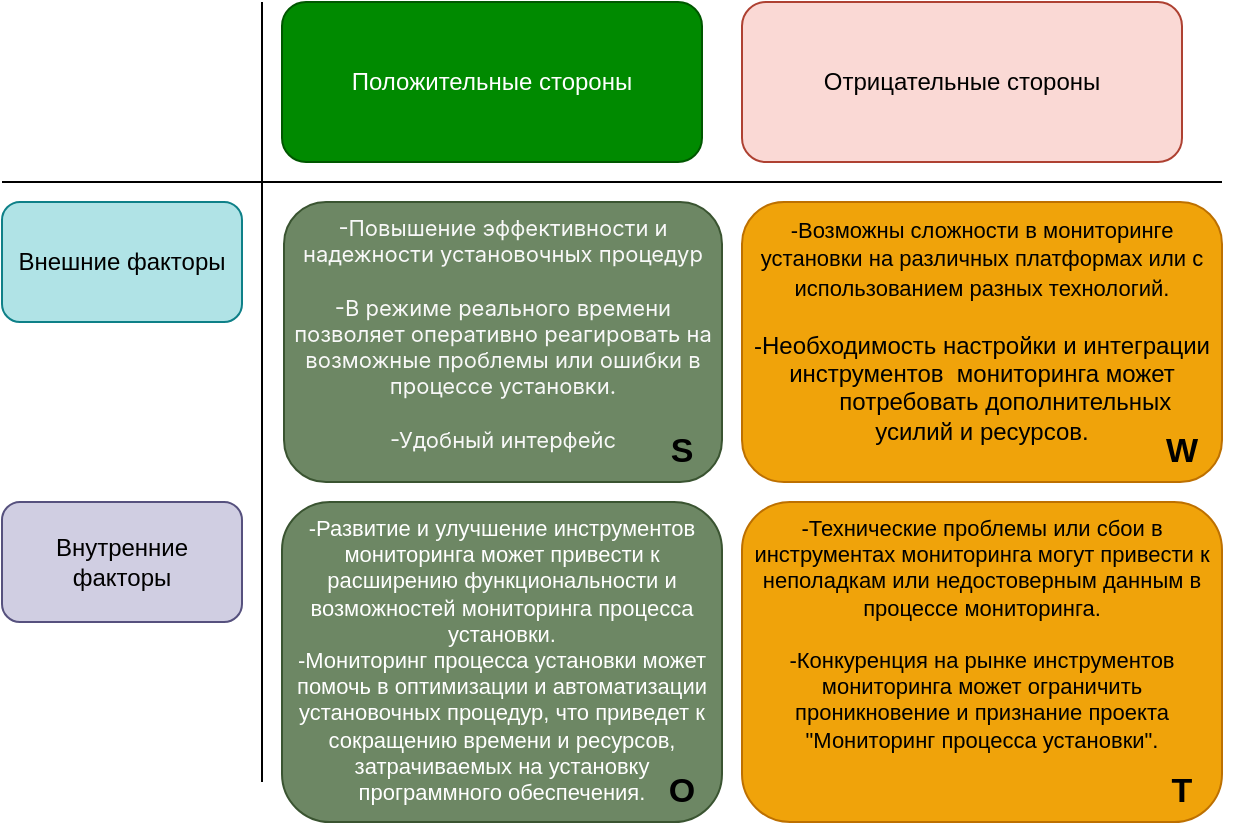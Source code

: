 <mxfile version="22.0.7" type="github">
  <diagram name="Страница — 1" id="fSWy1ijENZ-bCtmKOP5C">
    <mxGraphModel dx="763" dy="401" grid="1" gridSize="10" guides="1" tooltips="1" connect="1" arrows="1" fold="1" page="1" pageScale="1" pageWidth="827" pageHeight="1169" math="0" shadow="0">
      <root>
        <mxCell id="0" />
        <mxCell id="1" parent="0" />
        <mxCell id="7bCH_6VPNtAceHTh1374-1" value="Положительные стороны" style="rounded=1;whiteSpace=wrap;html=1;fillColor=#008a00;fontColor=#ffffff;strokeColor=#005700;" vertex="1" parent="1">
          <mxGeometry x="360" y="210" width="210" height="80" as="geometry" />
        </mxCell>
        <mxCell id="7bCH_6VPNtAceHTh1374-2" value="Внутренние факторы" style="rounded=1;whiteSpace=wrap;html=1;fillColor=#d0cee2;strokeColor=#56517e;" vertex="1" parent="1">
          <mxGeometry x="220" y="460" width="120" height="60" as="geometry" />
        </mxCell>
        <mxCell id="7bCH_6VPNtAceHTh1374-3" value="Внешние факторы" style="rounded=1;whiteSpace=wrap;html=1;fillColor=#b0e3e6;strokeColor=#0e8088;" vertex="1" parent="1">
          <mxGeometry x="220" y="310" width="120" height="60" as="geometry" />
        </mxCell>
        <mxCell id="7bCH_6VPNtAceHTh1374-4" value="Отрицательные стороны" style="rounded=1;whiteSpace=wrap;html=1;fillColor=#fad9d5;strokeColor=#ae4132;" vertex="1" parent="1">
          <mxGeometry x="590" y="210" width="220" height="80" as="geometry" />
        </mxCell>
        <mxCell id="7bCH_6VPNtAceHTh1374-5" value="&lt;span style=&quot;color: rgb(248, 248, 248); font-family: Inter, -apple-system, &amp;quot;system-ui&amp;quot;, &amp;quot;Segoe UI&amp;quot;, Roboto, Helvetica, Arial, sans-serif, &amp;quot;Apple Color Emoji&amp;quot;, &amp;quot;Segoe UI Emoji&amp;quot;, &amp;quot;Segoe UI Symbol&amp;quot;; font-size: 11px; font-style: normal; font-variant-ligatures: normal; font-variant-caps: normal; font-weight: 400; letter-spacing: normal; orphans: 2; text-align: left; text-indent: 0px; text-transform: none; widows: 2; word-spacing: 0px; -webkit-text-stroke-width: 0px; text-decoration-thickness: initial; text-decoration-style: initial; text-decoration-color: initial; float: none; display: inline !important;&quot;&gt;-Повышение эффективности и надежности установочных процедур&lt;br&gt;&lt;br&gt;-В режиме реального времени позволяет оперативно реагировать на возможные проблемы или ошибки в процессе установки.&lt;br&gt;&lt;br&gt;-Удобный интерфейс&lt;br&gt;&lt;/span&gt;" style="rounded=1;whiteSpace=wrap;html=1;fontSize=11;verticalAlign=top;fillColor=#6d8764;strokeColor=#3A5431;fontColor=#ffffff;" vertex="1" parent="1">
          <mxGeometry x="361" y="310" width="219" height="140" as="geometry" />
        </mxCell>
        <mxCell id="7bCH_6VPNtAceHTh1374-6" value="-Развитие и улучшение инструментов мониторинга может привести к расширению функциональности и возможностей мониторинга процесса установки.&lt;br&gt;-Мониторинг процесса установки может помочь в оптимизации и автоматизации установочных процедур, что приведет к сокращению времени и ресурсов, затрачиваемых на установку программного обеспечения.&lt;br&gt;&lt;br&gt;" style="rounded=1;whiteSpace=wrap;html=1;fillColor=#6d8764;fontColor=#ffffff;strokeColor=#3A5431;fontSize=11;verticalAlign=top;align=center;" vertex="1" parent="1">
          <mxGeometry x="360" y="460" width="220" height="160" as="geometry" />
        </mxCell>
        <mxCell id="7bCH_6VPNtAceHTh1374-7" value="-Технические проблемы или сбои в инструментах мониторинга могут привести к неполадкам или недостоверным данным в процессе мониторинга.&lt;br&gt;&lt;br&gt;-Конкуренция на рынке инструментов мониторинга может ограничить проникновение и признание проекта &quot;Мониторинг процесса установки&quot;." style="rounded=1;whiteSpace=wrap;html=1;fillColor=#f0a30a;fontColor=#000000;strokeColor=#BD7000;fontSize=11;verticalAlign=top;" vertex="1" parent="1">
          <mxGeometry x="590" y="460" width="240" height="160" as="geometry" />
        </mxCell>
        <mxCell id="7bCH_6VPNtAceHTh1374-8" value="&lt;font style=&quot;font-size: 11px;&quot;&gt;-Возможны сложности в мониторинге установки на различных платформах или с использованием разных технологий.&lt;br&gt;&lt;br&gt;&lt;/font&gt;-Необходимость настройки и интеграции инструментов&amp;nbsp; мониторинга может&lt;br&gt;&amp;nbsp; &amp;nbsp; &amp;nbsp; &amp;nbsp;потребовать дополнительных &lt;br&gt;усилий и ресурсов." style="rounded=1;whiteSpace=wrap;html=1;fillColor=#f0a30a;fontColor=#000000;strokeColor=#BD7000;verticalAlign=top;" vertex="1" parent="1">
          <mxGeometry x="590" y="310" width="240" height="140" as="geometry" />
        </mxCell>
        <mxCell id="7bCH_6VPNtAceHTh1374-9" value="" style="endArrow=none;html=1;rounded=0;" edge="1" parent="1">
          <mxGeometry width="50" height="50" relative="1" as="geometry">
            <mxPoint x="220" y="300" as="sourcePoint" />
            <mxPoint x="830" y="300" as="targetPoint" />
          </mxGeometry>
        </mxCell>
        <mxCell id="7bCH_6VPNtAceHTh1374-10" value="" style="endArrow=none;html=1;rounded=0;" edge="1" parent="1">
          <mxGeometry width="50" height="50" relative="1" as="geometry">
            <mxPoint x="350" y="600" as="sourcePoint" />
            <mxPoint x="350" y="210" as="targetPoint" />
          </mxGeometry>
        </mxCell>
        <mxCell id="7bCH_6VPNtAceHTh1374-13" value="S" style="text;html=1;strokeColor=none;fillColor=none;align=center;verticalAlign=middle;whiteSpace=wrap;rounded=0;fontStyle=1;fontSize=17;" vertex="1" parent="1">
          <mxGeometry x="530" y="420" width="60" height="30" as="geometry" />
        </mxCell>
        <mxCell id="7bCH_6VPNtAceHTh1374-14" value="W" style="text;html=1;strokeColor=none;fillColor=none;align=center;verticalAlign=middle;whiteSpace=wrap;rounded=0;fontStyle=1;fontSize=17;" vertex="1" parent="1">
          <mxGeometry x="780" y="420" width="60" height="30" as="geometry" />
        </mxCell>
        <mxCell id="7bCH_6VPNtAceHTh1374-15" value="O" style="text;html=1;strokeColor=none;fillColor=none;align=center;verticalAlign=middle;whiteSpace=wrap;rounded=0;fontSize=17;fontStyle=1" vertex="1" parent="1">
          <mxGeometry x="530" y="590" width="60" height="30" as="geometry" />
        </mxCell>
        <mxCell id="7bCH_6VPNtAceHTh1374-16" value="T" style="text;html=1;strokeColor=none;fillColor=none;align=center;verticalAlign=middle;whiteSpace=wrap;rounded=0;fontSize=17;fontStyle=1" vertex="1" parent="1">
          <mxGeometry x="780" y="590" width="60" height="30" as="geometry" />
        </mxCell>
      </root>
    </mxGraphModel>
  </diagram>
</mxfile>
